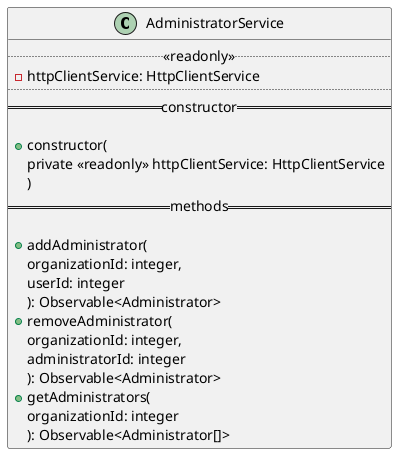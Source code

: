 @startuml AdministratorService
class AdministratorService {
  ..<<readonly>>..
  - httpClientService: HttpClientService
  ....
  == constructor ==

  + constructor(
    private <<readonly>> httpClientService: HttpClientService
    )
  == methods ==

  + addAdministrator(
    organizationId: integer,
    userId: integer
    ): Observable<Administrator>
  + removeAdministrator(
    organizationId: integer,
    administratorId: integer
    ): Observable<Administrator>
  + getAdministrators(
    organizationId: integer
    ): Observable<Administrator[]>
}
@enduml
